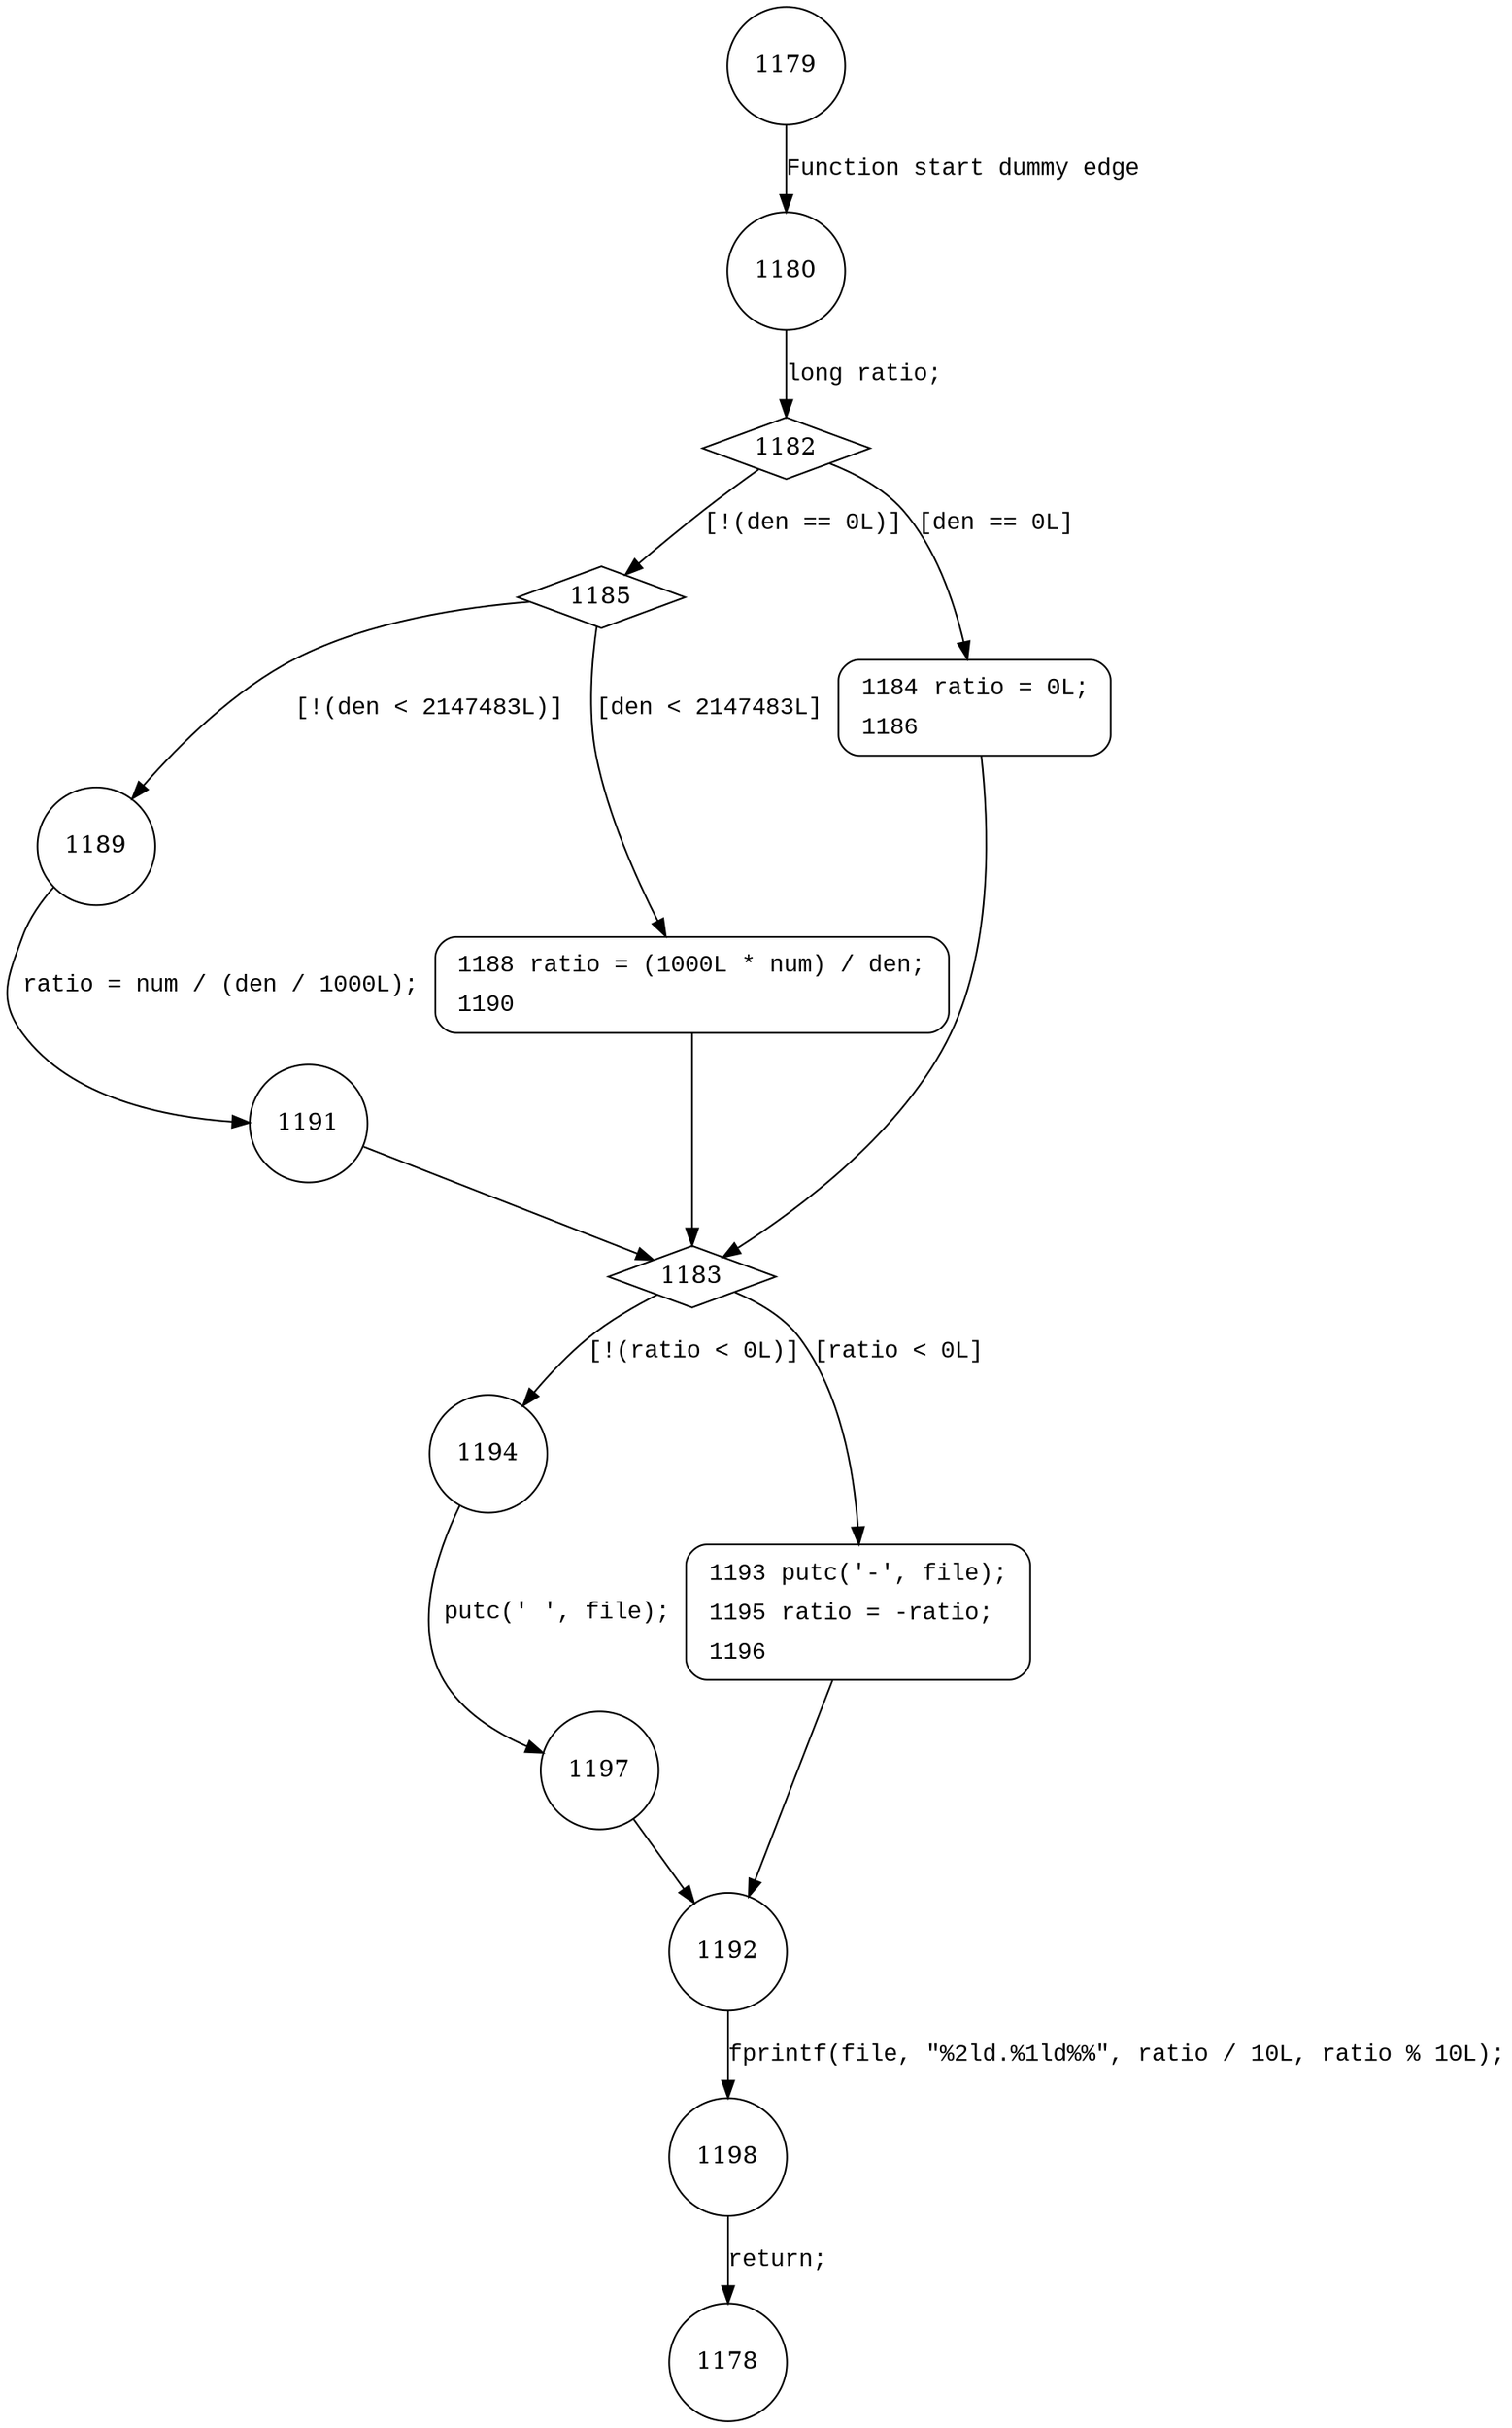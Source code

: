 digraph display_ratio {
1179 [shape="circle"]
1180 [shape="circle"]
1182 [shape="diamond"]
1185 [shape="diamond"]
1184 [shape="circle"]
1183 [shape="diamond"]
1194 [shape="circle"]
1193 [shape="circle"]
1192 [shape="circle"]
1198 [shape="circle"]
1197 [shape="circle"]
1189 [shape="circle"]
1188 [shape="circle"]
1191 [shape="circle"]
1178 [shape="circle"]
1184 [style="filled,bold" penwidth="1" fillcolor="white" fontname="Courier New" shape="Mrecord" label=<<table border="0" cellborder="0" cellpadding="3" bgcolor="white"><tr><td align="right">1184</td><td align="left">ratio = 0L;</td></tr><tr><td align="right">1186</td><td align="left"></td></tr></table>>]
1184 -> 1183[label=""]
1193 [style="filled,bold" penwidth="1" fillcolor="white" fontname="Courier New" shape="Mrecord" label=<<table border="0" cellborder="0" cellpadding="3" bgcolor="white"><tr><td align="right">1193</td><td align="left">putc('-', file);</td></tr><tr><td align="right">1195</td><td align="left">ratio = -ratio;</td></tr><tr><td align="right">1196</td><td align="left"></td></tr></table>>]
1193 -> 1192[label=""]
1188 [style="filled,bold" penwidth="1" fillcolor="white" fontname="Courier New" shape="Mrecord" label=<<table border="0" cellborder="0" cellpadding="3" bgcolor="white"><tr><td align="right">1188</td><td align="left">ratio = (1000L * num) / den;</td></tr><tr><td align="right">1190</td><td align="left"></td></tr></table>>]
1188 -> 1183[label=""]
1179 -> 1180 [label="Function start dummy edge" fontname="Courier New"]
1182 -> 1185 [label="[!(den == 0L)]" fontname="Courier New"]
1182 -> 1184 [label="[den == 0L]" fontname="Courier New"]
1183 -> 1194 [label="[!(ratio < 0L)]" fontname="Courier New"]
1183 -> 1193 [label="[ratio < 0L]" fontname="Courier New"]
1192 -> 1198 [label="fprintf(file, \"%2ld.%1ld%%\", ratio / 10L, ratio % 10L);" fontname="Courier New"]
1194 -> 1197 [label="putc(' ', file);" fontname="Courier New"]
1185 -> 1189 [label="[!(den < 2147483L)]" fontname="Courier New"]
1185 -> 1188 [label="[den < 2147483L]" fontname="Courier New"]
1189 -> 1191 [label="ratio = num / (den / 1000L);" fontname="Courier New"]
1180 -> 1182 [label="long ratio;" fontname="Courier New"]
1198 -> 1178 [label="return;" fontname="Courier New"]
1197 -> 1192 [label="" fontname="Courier New"]
1191 -> 1183 [label="" fontname="Courier New"]
}